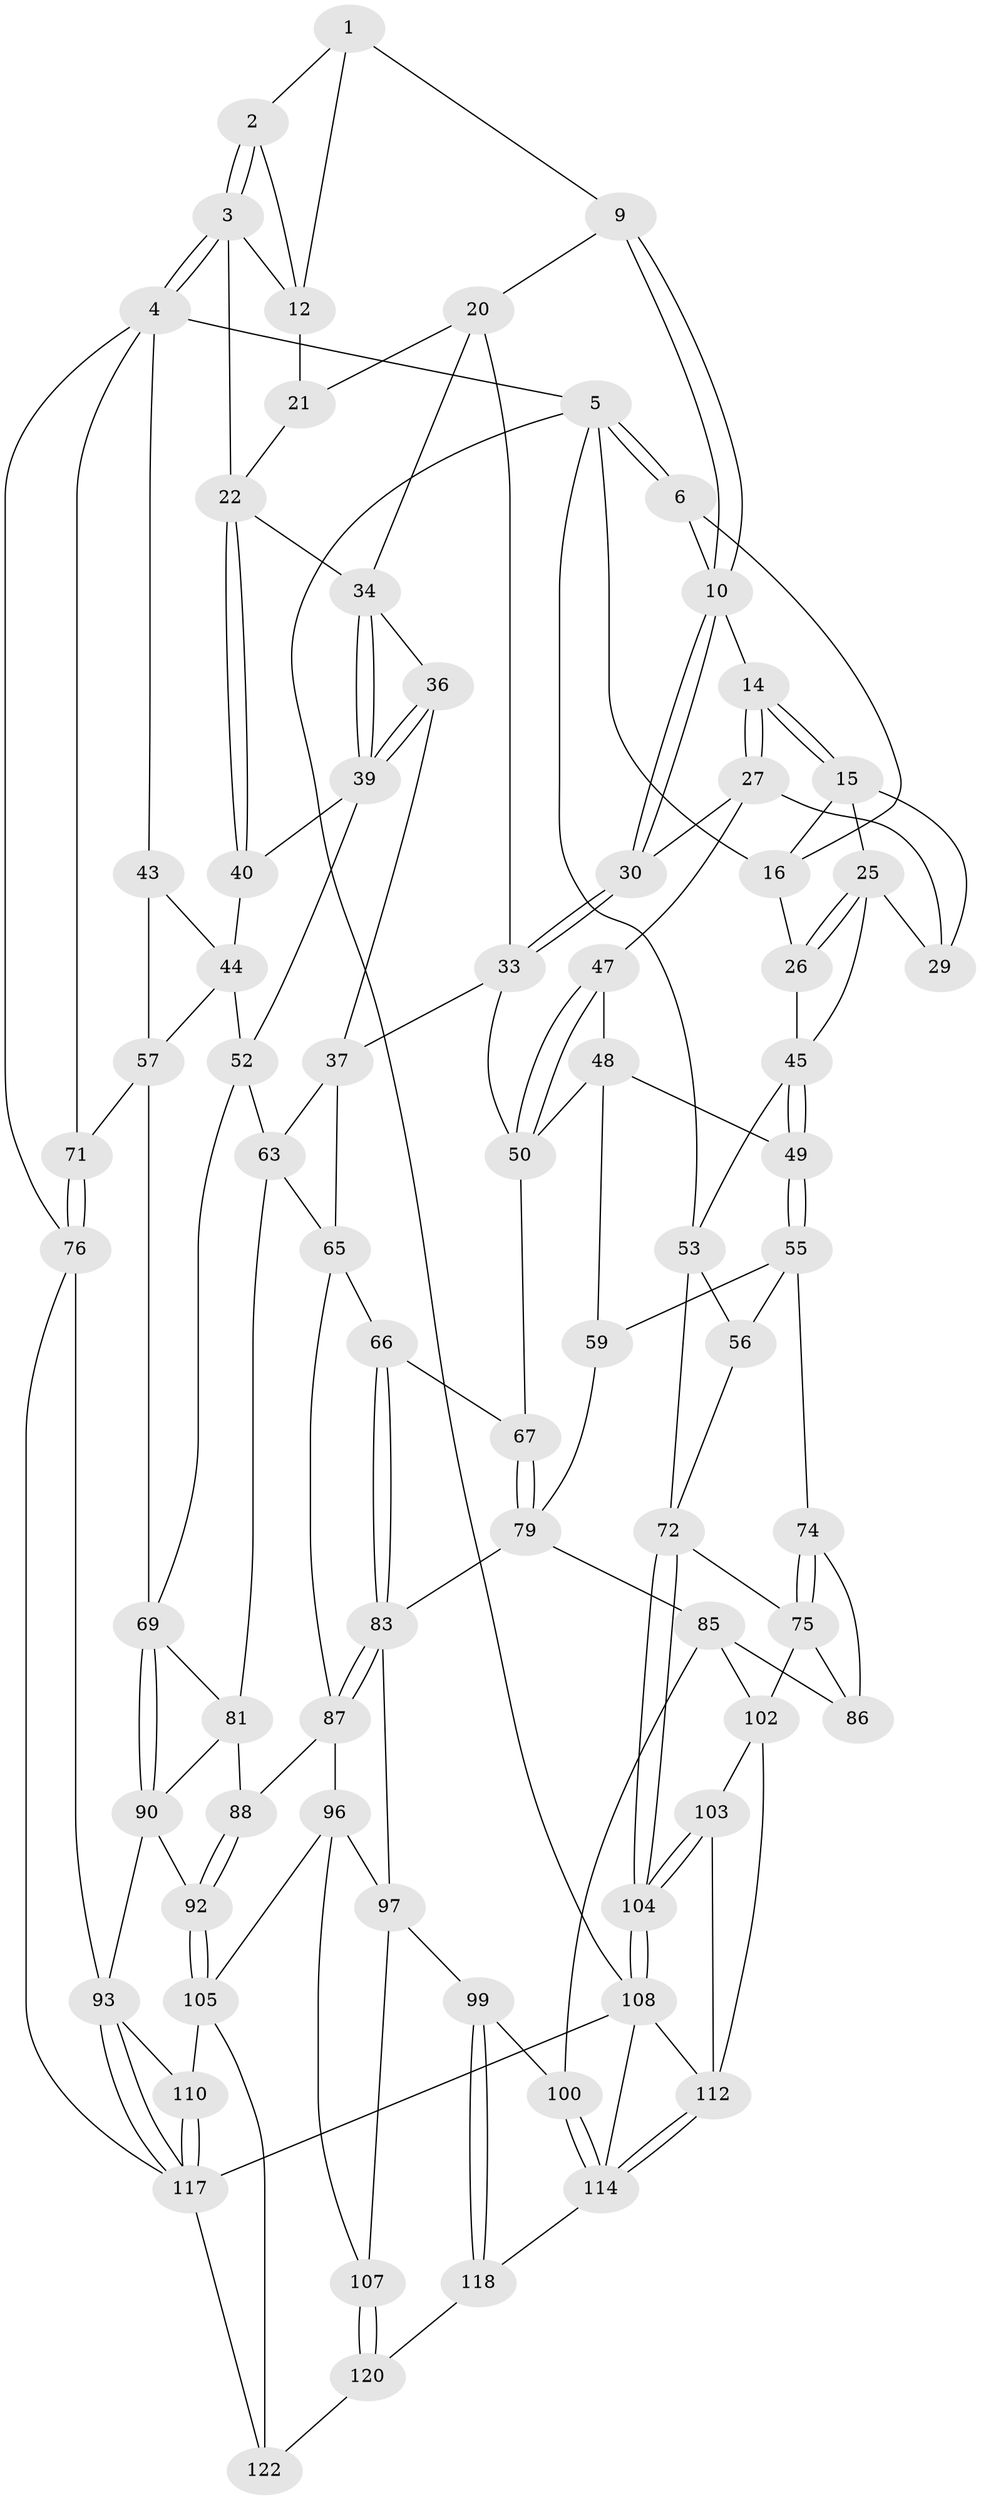 // Generated by graph-tools (version 1.1) at 2025/52/02/27/25 19:52:36]
// undirected, 76 vertices, 170 edges
graph export_dot {
graph [start="1"]
  node [color=gray90,style=filled];
  1 [pos="+0.5777013421021429+0",super="+8"];
  2 [pos="+0.6852542626560293+0"];
  3 [pos="+1+0",super="+19"];
  4 [pos="+1+0",super="+42"];
  5 [pos="+0+0",super="+17"];
  6 [pos="+0.23731536931776695+0",super="+7"];
  9 [pos="+0.5831037035486787+0"];
  10 [pos="+0.49287308312713335+0.13153812390744396",super="+11"];
  12 [pos="+0.7187474206090174+0.015679034528894038",super="+13"];
  14 [pos="+0.36818517831515346+0.05272771671630906"];
  15 [pos="+0.27108589517452375+0",super="+24"];
  16 [pos="+0.23675506762186388+0",super="+18"];
  20 [pos="+0.627061453149065+0.0837929211600932",super="+32"];
  21 [pos="+0.6570117638069682+0.08192421219198014"];
  22 [pos="+0.770997693960176+0.125461386368996",super="+23"];
  25 [pos="+0.25364198392356757+0.0086814045958342",super="+31"];
  26 [pos="+0.1752470066087193+0.1775324905408148"];
  27 [pos="+0.37466364753670706+0.15241666689516994",super="+28"];
  29 [pos="+0.34291571730716186+0.16603523996373454"];
  30 [pos="+0.49325190582999867+0.146776823914404"];
  33 [pos="+0.5217972797899025+0.17598646484447292",super="+38"];
  34 [pos="+0.6647915945514582+0.15365675509181612",super="+35"];
  36 [pos="+0.6072917863000965+0.263571640126317"];
  37 [pos="+0.5502723951329032+0.25331601110204477",super="+64"];
  39 [pos="+0.6809535343100945+0.283806228922271",super="+41"];
  40 [pos="+0.7817518827847112+0.15711402407854394"];
  43 [pos="+0.9708850313302422+0.19209198265104496"];
  44 [pos="+0.8087992551335328+0.16891888566168342",super="+51"];
  45 [pos="+0.1948590635896957+0.18724779300518649",super="+46"];
  47 [pos="+0.3528316538894215+0.1726647409836024"];
  48 [pos="+0.3539274620686521+0.2654161492903748",super="+58"];
  49 [pos="+0.28165618193242836+0.27723533811324635"];
  50 [pos="+0.49218722638139367+0.29386082136892083",super="+61"];
  52 [pos="+0.707818390392623+0.3174676438840704",super="+62"];
  53 [pos="+0.17752249266774678+0.18657561597393627",super="+54"];
  55 [pos="+0.24941703108167204+0.3813603398874438",super="+60"];
  56 [pos="+0.16026771306909288+0.3393635546191912"];
  57 [pos="+0.8495020725769433+0.32504040591626054",super="+68"];
  59 [pos="+0.3693100563664275+0.39859622963744856"];
  63 [pos="+0.6637063288899357+0.4002725147331478",super="+77"];
  65 [pos="+0.5174304553523369+0.43743290857390404",super="+78"];
  66 [pos="+0.48446416416772936+0.4132105390609701"];
  67 [pos="+0.4441157572833755+0.37121234904922135"];
  69 [pos="+0.8836380785909008+0.45913299443680383",super="+70"];
  71 [pos="+1+0.3322841197969182"];
  72 [pos="+0+0.41500645966833855",super="+73"];
  74 [pos="+0.22150863894067535+0.49376804076358616"];
  75 [pos="+0.09523254996290613+0.5079662212560166",super="+95"];
  76 [pos="+1+0.680811584435392"];
  79 [pos="+0.42541471965369393+0.5515579051436519",super="+80"];
  81 [pos="+0.7318639803358999+0.4643834365725606",super="+82"];
  83 [pos="+0.42780700680656675+0.5522043225672186",super="+84"];
  85 [pos="+0.29763783706022817+0.5786639597589358",super="+101"];
  86 [pos="+0.2477311409052223+0.5262296044554181"];
  87 [pos="+0.5333389551596281+0.523813249040044",super="+89"];
  88 [pos="+0.6090827522525412+0.5973027648227515"];
  90 [pos="+0.906687542008767+0.5730680863680718",super="+91"];
  92 [pos="+0.6532878130453527+0.7397374340378404"];
  93 [pos="+1+0.6828373149899587",super="+94"];
  96 [pos="+0.49163735169065975+0.6064217554771685",super="+106"];
  97 [pos="+0.43847580920786133+0.5855575118586257",super="+98"];
  99 [pos="+0.3998322450361149+0.7701206395109393"];
  100 [pos="+0.3998155558187275+0.7701205732580584"];
  102 [pos="+0.1489376454677392+0.687017380288459",super="+109"];
  103 [pos="+0.12459654080256118+0.6930796275825462"];
  104 [pos="+0+0.6795508920538179"];
  105 [pos="+0.6509305537907405+0.7519837728249946",super="+111"];
  107 [pos="+0.5679344587011762+0.7919147512432343"];
  108 [pos="+0+1",super="+115"];
  110 [pos="+0.741958821520124+0.7880732006870657"];
  112 [pos="+0.17283404594428495+0.8299796202315108",super="+113"];
  114 [pos="+0.18756395345915977+1",super="+116"];
  117 [pos="+0.8625770686552462+0.888469461167977",super="+121"];
  118 [pos="+0.4257828817263456+1",super="+119"];
  120 [pos="+0.5657433341629416+0.8134022702325813",super="+123"];
  122 [pos="+0.7468046742210189+1"];
  1 -- 2;
  1 -- 9;
  1 -- 12;
  2 -- 3;
  2 -- 3;
  2 -- 12;
  3 -- 4;
  3 -- 4;
  3 -- 12;
  3 -- 22;
  4 -- 5;
  4 -- 76;
  4 -- 43;
  4 -- 71;
  5 -- 6;
  5 -- 6;
  5 -- 108;
  5 -- 53;
  5 -- 16;
  6 -- 16;
  6 -- 10;
  9 -- 10;
  9 -- 10;
  9 -- 20;
  10 -- 30;
  10 -- 30;
  10 -- 14;
  12 -- 21;
  14 -- 15;
  14 -- 15;
  14 -- 27;
  14 -- 27;
  15 -- 16;
  15 -- 25;
  15 -- 29;
  16 -- 26;
  20 -- 21;
  20 -- 33;
  20 -- 34;
  21 -- 22;
  22 -- 40;
  22 -- 40;
  22 -- 34;
  25 -- 26;
  25 -- 26;
  25 -- 45;
  25 -- 29;
  26 -- 45;
  27 -- 30;
  27 -- 29;
  27 -- 47;
  30 -- 33;
  30 -- 33;
  33 -- 50;
  33 -- 37;
  34 -- 39;
  34 -- 39;
  34 -- 36;
  36 -- 37;
  36 -- 39;
  36 -- 39;
  37 -- 65;
  37 -- 63;
  39 -- 40;
  39 -- 52;
  40 -- 44;
  43 -- 44;
  43 -- 57;
  44 -- 57;
  44 -- 52;
  45 -- 49;
  45 -- 49;
  45 -- 53;
  47 -- 48;
  47 -- 50;
  47 -- 50;
  48 -- 49;
  48 -- 50;
  48 -- 59;
  49 -- 55;
  49 -- 55;
  50 -- 67;
  52 -- 69;
  52 -- 63;
  53 -- 56;
  53 -- 72;
  55 -- 56;
  55 -- 74;
  55 -- 59;
  56 -- 72;
  57 -- 69;
  57 -- 71;
  59 -- 79;
  63 -- 65;
  63 -- 81;
  65 -- 66;
  65 -- 87;
  66 -- 67;
  66 -- 83;
  66 -- 83;
  67 -- 79;
  67 -- 79;
  69 -- 90;
  69 -- 90;
  69 -- 81;
  71 -- 76;
  71 -- 76;
  72 -- 104;
  72 -- 104;
  72 -- 75;
  74 -- 75;
  74 -- 75;
  74 -- 86;
  75 -- 102;
  75 -- 86;
  76 -- 93;
  76 -- 117;
  79 -- 85;
  79 -- 83;
  81 -- 88;
  81 -- 90;
  83 -- 87;
  83 -- 87;
  83 -- 97;
  85 -- 86;
  85 -- 100;
  85 -- 102;
  87 -- 88;
  87 -- 96;
  88 -- 92;
  88 -- 92;
  90 -- 92;
  90 -- 93;
  92 -- 105;
  92 -- 105;
  93 -- 117;
  93 -- 117;
  93 -- 110;
  96 -- 97;
  96 -- 105;
  96 -- 107;
  97 -- 99;
  97 -- 107;
  99 -- 100;
  99 -- 118;
  99 -- 118;
  100 -- 114;
  100 -- 114;
  102 -- 103;
  102 -- 112;
  103 -- 104;
  103 -- 104;
  103 -- 112;
  104 -- 108;
  104 -- 108;
  105 -- 122;
  105 -- 110;
  107 -- 120;
  107 -- 120;
  108 -- 117;
  108 -- 114;
  108 -- 112;
  110 -- 117;
  110 -- 117;
  112 -- 114;
  112 -- 114;
  114 -- 118;
  117 -- 122;
  118 -- 120 [weight=2];
  120 -- 122;
}
